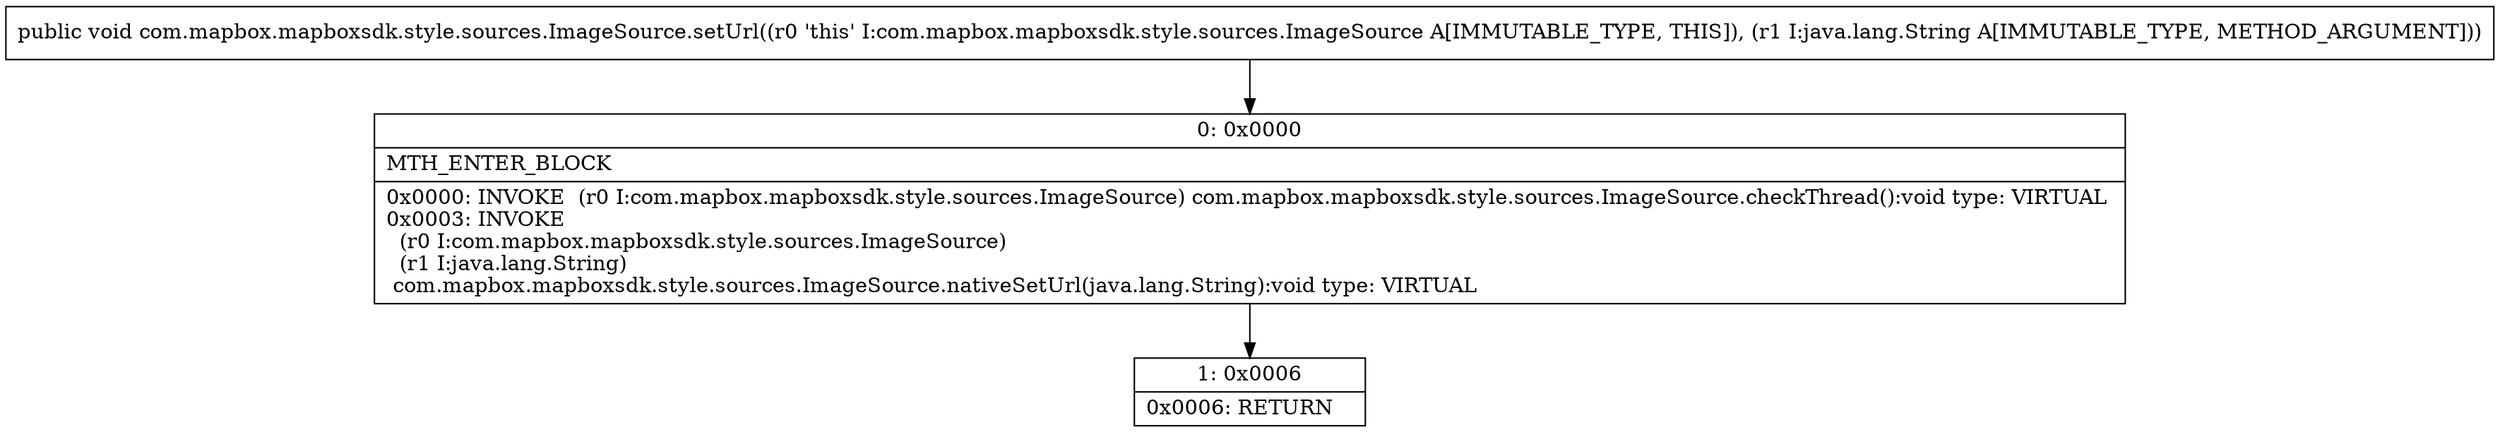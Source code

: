 digraph "CFG forcom.mapbox.mapboxsdk.style.sources.ImageSource.setUrl(Ljava\/lang\/String;)V" {
Node_0 [shape=record,label="{0\:\ 0x0000|MTH_ENTER_BLOCK\l|0x0000: INVOKE  (r0 I:com.mapbox.mapboxsdk.style.sources.ImageSource) com.mapbox.mapboxsdk.style.sources.ImageSource.checkThread():void type: VIRTUAL \l0x0003: INVOKE  \l  (r0 I:com.mapbox.mapboxsdk.style.sources.ImageSource)\l  (r1 I:java.lang.String)\l com.mapbox.mapboxsdk.style.sources.ImageSource.nativeSetUrl(java.lang.String):void type: VIRTUAL \l}"];
Node_1 [shape=record,label="{1\:\ 0x0006|0x0006: RETURN   \l}"];
MethodNode[shape=record,label="{public void com.mapbox.mapboxsdk.style.sources.ImageSource.setUrl((r0 'this' I:com.mapbox.mapboxsdk.style.sources.ImageSource A[IMMUTABLE_TYPE, THIS]), (r1 I:java.lang.String A[IMMUTABLE_TYPE, METHOD_ARGUMENT])) }"];
MethodNode -> Node_0;
Node_0 -> Node_1;
}

